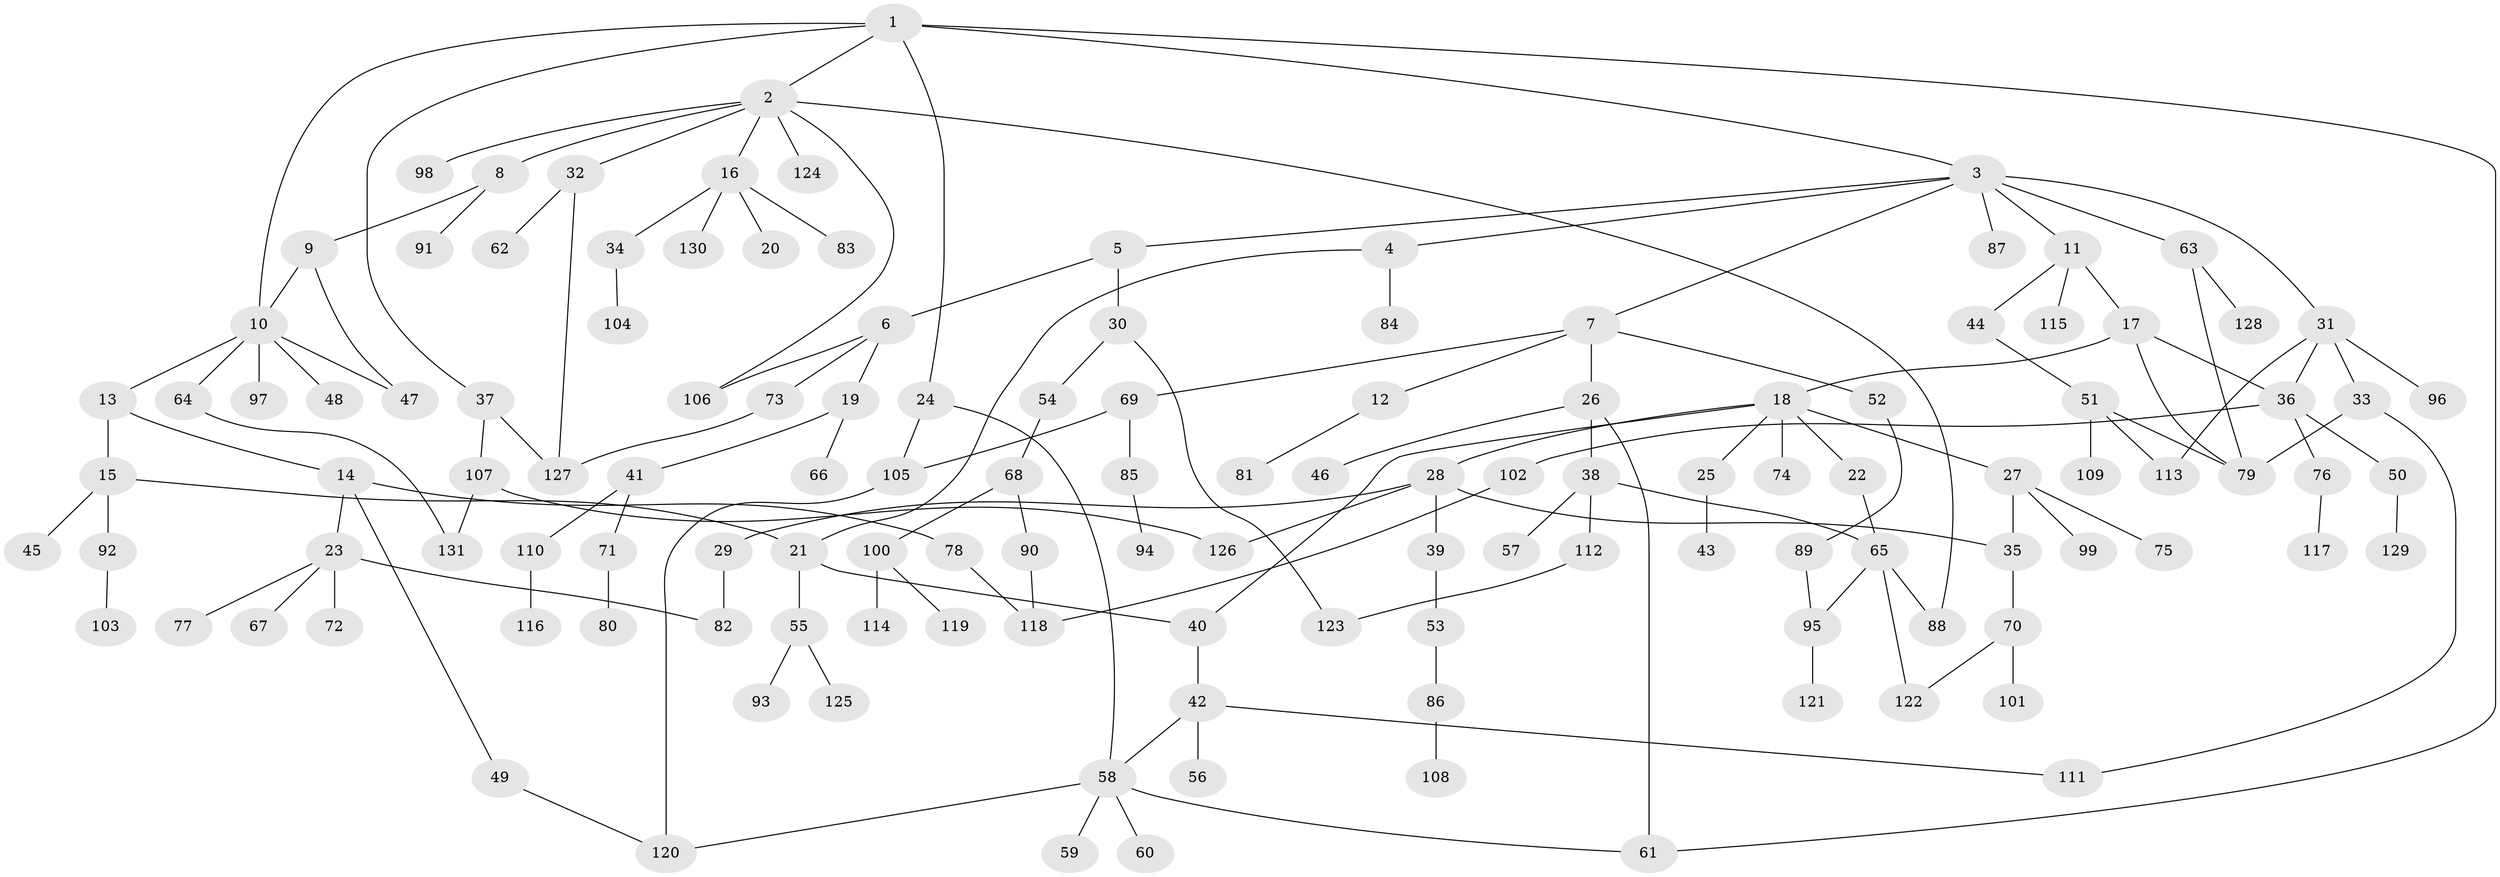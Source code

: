 // Generated by graph-tools (version 1.1) at 2025/25/03/09/25 03:25:29]
// undirected, 131 vertices, 160 edges
graph export_dot {
graph [start="1"]
  node [color=gray90,style=filled];
  1;
  2;
  3;
  4;
  5;
  6;
  7;
  8;
  9;
  10;
  11;
  12;
  13;
  14;
  15;
  16;
  17;
  18;
  19;
  20;
  21;
  22;
  23;
  24;
  25;
  26;
  27;
  28;
  29;
  30;
  31;
  32;
  33;
  34;
  35;
  36;
  37;
  38;
  39;
  40;
  41;
  42;
  43;
  44;
  45;
  46;
  47;
  48;
  49;
  50;
  51;
  52;
  53;
  54;
  55;
  56;
  57;
  58;
  59;
  60;
  61;
  62;
  63;
  64;
  65;
  66;
  67;
  68;
  69;
  70;
  71;
  72;
  73;
  74;
  75;
  76;
  77;
  78;
  79;
  80;
  81;
  82;
  83;
  84;
  85;
  86;
  87;
  88;
  89;
  90;
  91;
  92;
  93;
  94;
  95;
  96;
  97;
  98;
  99;
  100;
  101;
  102;
  103;
  104;
  105;
  106;
  107;
  108;
  109;
  110;
  111;
  112;
  113;
  114;
  115;
  116;
  117;
  118;
  119;
  120;
  121;
  122;
  123;
  124;
  125;
  126;
  127;
  128;
  129;
  130;
  131;
  1 -- 2;
  1 -- 3;
  1 -- 10;
  1 -- 24;
  1 -- 37;
  1 -- 61;
  2 -- 8;
  2 -- 16;
  2 -- 32;
  2 -- 98;
  2 -- 124;
  2 -- 106;
  2 -- 88;
  3 -- 4;
  3 -- 5;
  3 -- 7;
  3 -- 11;
  3 -- 31;
  3 -- 63;
  3 -- 87;
  4 -- 21;
  4 -- 84;
  5 -- 6;
  5 -- 30;
  6 -- 19;
  6 -- 73;
  6 -- 106;
  7 -- 12;
  7 -- 26;
  7 -- 52;
  7 -- 69;
  8 -- 9;
  8 -- 91;
  9 -- 10;
  9 -- 47;
  10 -- 13;
  10 -- 47;
  10 -- 48;
  10 -- 64;
  10 -- 97;
  11 -- 17;
  11 -- 44;
  11 -- 115;
  12 -- 81;
  13 -- 14;
  13 -- 15;
  14 -- 23;
  14 -- 49;
  14 -- 78;
  15 -- 45;
  15 -- 92;
  15 -- 21;
  16 -- 20;
  16 -- 34;
  16 -- 83;
  16 -- 130;
  17 -- 18;
  17 -- 36;
  17 -- 79;
  18 -- 22;
  18 -- 25;
  18 -- 27;
  18 -- 28;
  18 -- 40;
  18 -- 74;
  19 -- 41;
  19 -- 66;
  21 -- 55;
  21 -- 40;
  22 -- 65;
  23 -- 67;
  23 -- 72;
  23 -- 77;
  23 -- 82;
  24 -- 105;
  24 -- 58;
  25 -- 43;
  26 -- 38;
  26 -- 46;
  26 -- 61;
  27 -- 75;
  27 -- 99;
  27 -- 35;
  28 -- 29;
  28 -- 35;
  28 -- 39;
  28 -- 126;
  29 -- 82;
  30 -- 54;
  30 -- 123;
  31 -- 33;
  31 -- 96;
  31 -- 113;
  31 -- 36;
  32 -- 62;
  32 -- 127;
  33 -- 111;
  33 -- 79;
  34 -- 104;
  35 -- 70;
  36 -- 50;
  36 -- 76;
  36 -- 102;
  37 -- 107;
  37 -- 127;
  38 -- 57;
  38 -- 112;
  38 -- 65;
  39 -- 53;
  40 -- 42;
  41 -- 71;
  41 -- 110;
  42 -- 56;
  42 -- 58;
  42 -- 111;
  44 -- 51;
  49 -- 120;
  50 -- 129;
  51 -- 109;
  51 -- 113;
  51 -- 79;
  52 -- 89;
  53 -- 86;
  54 -- 68;
  55 -- 93;
  55 -- 125;
  58 -- 59;
  58 -- 60;
  58 -- 120;
  58 -- 61;
  63 -- 128;
  63 -- 79;
  64 -- 131;
  65 -- 88;
  65 -- 122;
  65 -- 95;
  68 -- 90;
  68 -- 100;
  69 -- 85;
  69 -- 105;
  70 -- 101;
  70 -- 122;
  71 -- 80;
  73 -- 127;
  76 -- 117;
  78 -- 118;
  85 -- 94;
  86 -- 108;
  89 -- 95;
  90 -- 118;
  92 -- 103;
  95 -- 121;
  100 -- 114;
  100 -- 119;
  102 -- 118;
  105 -- 120;
  107 -- 131;
  107 -- 126;
  110 -- 116;
  112 -- 123;
}
